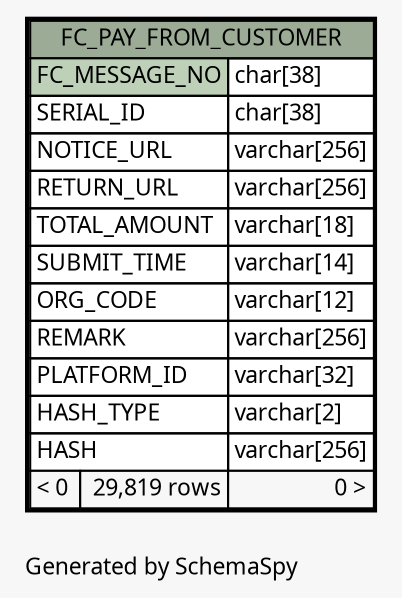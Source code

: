 // dot 2.26.0 on Linux 2.6.32-504.3.3.el6.x86_64
// SchemaSpy rev Unknown
digraph "oneDegreeRelationshipsDiagram" {
  graph [
    rankdir="RL"
    bgcolor="#f7f7f7"
    label="\nGenerated by SchemaSpy"
    labeljust="l"
    nodesep="0.18"
    ranksep="0.46"
    fontname="Microsoft YaHei"
    fontsize="11"
  ];
  node [
    fontname="Microsoft YaHei"
    fontsize="11"
    shape="plaintext"
  ];
  edge [
    arrowsize="0.8"
  ];
  "FC_PAY_FROM_CUSTOMER" [
    label=<
    <TABLE BORDER="2" CELLBORDER="1" CELLSPACING="0" BGCOLOR="#ffffff">
      <TR><TD COLSPAN="3" BGCOLOR="#9bab96" ALIGN="CENTER">FC_PAY_FROM_CUSTOMER</TD></TR>
      <TR><TD PORT="FC_MESSAGE_NO" COLSPAN="2" BGCOLOR="#bed1b8" ALIGN="LEFT">FC_MESSAGE_NO</TD><TD PORT="FC_MESSAGE_NO.type" ALIGN="LEFT">char[38]</TD></TR>
      <TR><TD PORT="SERIAL_ID" COLSPAN="2" ALIGN="LEFT">SERIAL_ID</TD><TD PORT="SERIAL_ID.type" ALIGN="LEFT">char[38]</TD></TR>
      <TR><TD PORT="NOTICE_URL" COLSPAN="2" ALIGN="LEFT">NOTICE_URL</TD><TD PORT="NOTICE_URL.type" ALIGN="LEFT">varchar[256]</TD></TR>
      <TR><TD PORT="RETURN_URL" COLSPAN="2" ALIGN="LEFT">RETURN_URL</TD><TD PORT="RETURN_URL.type" ALIGN="LEFT">varchar[256]</TD></TR>
      <TR><TD PORT="TOTAL_AMOUNT" COLSPAN="2" ALIGN="LEFT">TOTAL_AMOUNT</TD><TD PORT="TOTAL_AMOUNT.type" ALIGN="LEFT">varchar[18]</TD></TR>
      <TR><TD PORT="SUBMIT_TIME" COLSPAN="2" ALIGN="LEFT">SUBMIT_TIME</TD><TD PORT="SUBMIT_TIME.type" ALIGN="LEFT">varchar[14]</TD></TR>
      <TR><TD PORT="ORG_CODE" COLSPAN="2" ALIGN="LEFT">ORG_CODE</TD><TD PORT="ORG_CODE.type" ALIGN="LEFT">varchar[12]</TD></TR>
      <TR><TD PORT="REMARK" COLSPAN="2" ALIGN="LEFT">REMARK</TD><TD PORT="REMARK.type" ALIGN="LEFT">varchar[256]</TD></TR>
      <TR><TD PORT="PLATFORM_ID" COLSPAN="2" ALIGN="LEFT">PLATFORM_ID</TD><TD PORT="PLATFORM_ID.type" ALIGN="LEFT">varchar[32]</TD></TR>
      <TR><TD PORT="HASH_TYPE" COLSPAN="2" ALIGN="LEFT">HASH_TYPE</TD><TD PORT="HASH_TYPE.type" ALIGN="LEFT">varchar[2]</TD></TR>
      <TR><TD PORT="HASH" COLSPAN="2" ALIGN="LEFT">HASH</TD><TD PORT="HASH.type" ALIGN="LEFT">varchar[256]</TD></TR>
      <TR><TD ALIGN="LEFT" BGCOLOR="#f7f7f7">&lt; 0</TD><TD ALIGN="RIGHT" BGCOLOR="#f7f7f7">29,819 rows</TD><TD ALIGN="RIGHT" BGCOLOR="#f7f7f7">0 &gt;</TD></TR>
    </TABLE>>
    URL="FC_PAY_FROM_CUSTOMER.html"
    tooltip="FC_PAY_FROM_CUSTOMER"
  ];
}
